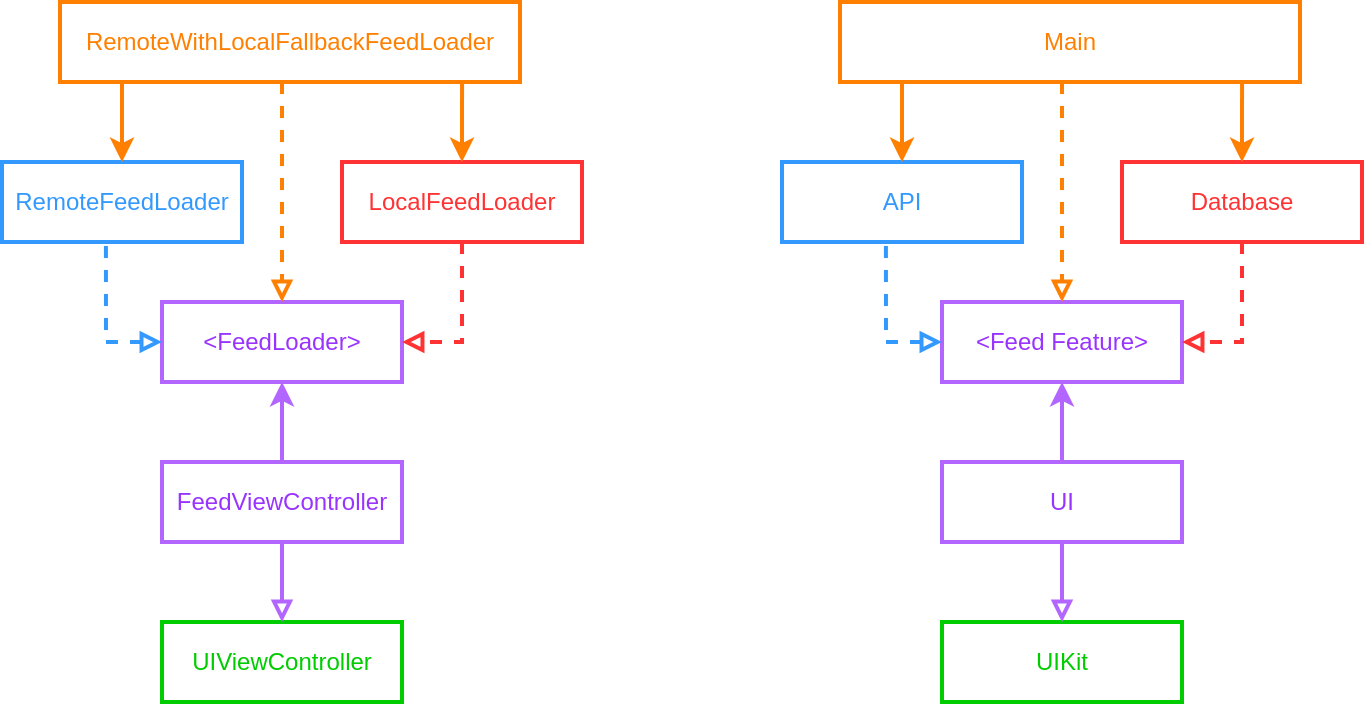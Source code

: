 <mxfile version="24.3.1" type="github">
  <diagram name="Сторінка-1" id="PxG06iyKeexJ1y8sfxdK">
    <mxGraphModel dx="1026" dy="691" grid="1" gridSize="10" guides="1" tooltips="1" connect="1" arrows="1" fold="1" page="1" pageScale="1" pageWidth="827" pageHeight="1169" math="0" shadow="0">
      <root>
        <mxCell id="0" />
        <mxCell id="1" parent="0" />
        <mxCell id="_yezeSAtM-JNvSMhmO6c-1" value="FeedViewController" style="rounded=0;whiteSpace=wrap;html=1;fillColor=none;strokeColor=#B266FF;strokeWidth=2;fontColor=#9933FF;" parent="1" vertex="1">
          <mxGeometry x="150" y="360" width="120" height="40" as="geometry" />
        </mxCell>
        <mxCell id="_yezeSAtM-JNvSMhmO6c-2" value="UIViewController" style="rounded=0;whiteSpace=wrap;html=1;fillColor=none;strokeColor=#00CC00;strokeWidth=2;fontColor=#00CC00;" parent="1" vertex="1">
          <mxGeometry x="150" y="440" width="120" height="40" as="geometry" />
        </mxCell>
        <mxCell id="_yezeSAtM-JNvSMhmO6c-3" value="" style="endArrow=block;html=1;rounded=0;entryX=0.5;entryY=0;entryDx=0;entryDy=0;exitX=0.5;exitY=1;exitDx=0;exitDy=0;strokeWidth=2;strokeColor=#B266FF;endFill=0;" parent="1" source="_yezeSAtM-JNvSMhmO6c-1" target="_yezeSAtM-JNvSMhmO6c-2" edge="1">
          <mxGeometry width="50" height="50" relative="1" as="geometry">
            <mxPoint x="190" y="410" as="sourcePoint" />
            <mxPoint x="240" y="360" as="targetPoint" />
          </mxGeometry>
        </mxCell>
        <mxCell id="_yezeSAtM-JNvSMhmO6c-4" value="&amp;lt;FeedLoader&amp;gt;" style="rounded=0;whiteSpace=wrap;html=1;fillColor=none;strokeColor=#B266FF;strokeWidth=2;fontColor=#9933FF;" parent="1" vertex="1">
          <mxGeometry x="150" y="280" width="120" height="40" as="geometry" />
        </mxCell>
        <mxCell id="_yezeSAtM-JNvSMhmO6c-5" value="" style="endArrow=classic;html=1;rounded=0;entryX=0.5;entryY=1;entryDx=0;entryDy=0;exitX=0.5;exitY=0;exitDx=0;exitDy=0;strokeWidth=2;strokeColor=#B266FF;" parent="1" source="_yezeSAtM-JNvSMhmO6c-1" target="_yezeSAtM-JNvSMhmO6c-4" edge="1">
          <mxGeometry width="50" height="50" relative="1" as="geometry">
            <mxPoint x="190" y="410" as="sourcePoint" />
            <mxPoint x="240" y="360" as="targetPoint" />
          </mxGeometry>
        </mxCell>
        <mxCell id="_yezeSAtM-JNvSMhmO6c-6" value="RemoteFeedLoader" style="rounded=0;whiteSpace=wrap;html=1;fillColor=none;strokeColor=#3399FF;strokeWidth=2;fontColor=#3399FF;" parent="1" vertex="1">
          <mxGeometry x="70" y="210" width="120" height="40" as="geometry" />
        </mxCell>
        <mxCell id="_yezeSAtM-JNvSMhmO6c-7" value="" style="endArrow=block;html=1;rounded=0;exitX=0.433;exitY=1.05;exitDx=0;exitDy=0;exitPerimeter=0;entryX=0;entryY=0.5;entryDx=0;entryDy=0;strokeWidth=2;dashed=1;strokeColor=#3399FF;endFill=0;" parent="1" source="_yezeSAtM-JNvSMhmO6c-6" target="_yezeSAtM-JNvSMhmO6c-4" edge="1">
          <mxGeometry width="50" height="50" relative="1" as="geometry">
            <mxPoint x="190" y="410" as="sourcePoint" />
            <mxPoint x="240" y="360" as="targetPoint" />
            <Array as="points">
              <mxPoint x="122" y="300" />
            </Array>
          </mxGeometry>
        </mxCell>
        <mxCell id="_yezeSAtM-JNvSMhmO6c-8" value="LocalFeedLoader" style="rounded=0;whiteSpace=wrap;html=1;fillColor=none;strokeColor=#FF3333;strokeWidth=2;fontColor=#FF3333;" parent="1" vertex="1">
          <mxGeometry x="240" y="210" width="120" height="40" as="geometry" />
        </mxCell>
        <mxCell id="_yezeSAtM-JNvSMhmO6c-9" value="" style="endArrow=block;html=1;rounded=0;exitX=0.5;exitY=1;exitDx=0;exitDy=0;strokeWidth=2;dashed=1;strokeColor=#FF3333;entryX=1;entryY=0.5;entryDx=0;entryDy=0;fontColor=#FF3333;endFill=0;" parent="1" source="_yezeSAtM-JNvSMhmO6c-8" target="_yezeSAtM-JNvSMhmO6c-4" edge="1">
          <mxGeometry width="50" height="50" relative="1" as="geometry">
            <mxPoint x="132" y="262" as="sourcePoint" />
            <mxPoint x="280" y="310" as="targetPoint" />
            <Array as="points">
              <mxPoint x="300" y="300" />
            </Array>
          </mxGeometry>
        </mxCell>
        <mxCell id="_yezeSAtM-JNvSMhmO6c-10" value="RemoteWithLocalFallbackFeedLoader" style="rounded=0;whiteSpace=wrap;html=1;fillColor=none;strokeColor=#FF8000;strokeWidth=2;fontColor=#FF8000;" parent="1" vertex="1">
          <mxGeometry x="99" y="130" width="230" height="40" as="geometry" />
        </mxCell>
        <mxCell id="_yezeSAtM-JNvSMhmO6c-11" value="" style="endArrow=classic;html=1;rounded=0;entryX=0.5;entryY=0;entryDx=0;entryDy=0;strokeWidth=2;strokeColor=#FF8000;" parent="1" target="_yezeSAtM-JNvSMhmO6c-6" edge="1">
          <mxGeometry width="50" height="50" relative="1" as="geometry">
            <mxPoint x="130" y="170" as="sourcePoint" />
            <mxPoint x="240" y="360" as="targetPoint" />
          </mxGeometry>
        </mxCell>
        <mxCell id="_yezeSAtM-JNvSMhmO6c-12" value="" style="endArrow=classic;html=1;rounded=0;entryX=0.5;entryY=0;entryDx=0;entryDy=0;strokeWidth=2;strokeColor=#FF8000;exitX=0.874;exitY=1;exitDx=0;exitDy=0;exitPerimeter=0;" parent="1" source="_yezeSAtM-JNvSMhmO6c-10" target="_yezeSAtM-JNvSMhmO6c-8" edge="1">
          <mxGeometry width="50" height="50" relative="1" as="geometry">
            <mxPoint x="140" y="180" as="sourcePoint" />
            <mxPoint x="140" y="220" as="targetPoint" />
          </mxGeometry>
        </mxCell>
        <mxCell id="_yezeSAtM-JNvSMhmO6c-13" value="" style="endArrow=block;html=1;rounded=0;entryX=0.5;entryY=0;entryDx=0;entryDy=0;strokeWidth=2;strokeColor=#FF8000;endFill=0;dashed=1;" parent="1" target="_yezeSAtM-JNvSMhmO6c-4" edge="1">
          <mxGeometry width="50" height="50" relative="1" as="geometry">
            <mxPoint x="210" y="170" as="sourcePoint" />
            <mxPoint x="220" y="450" as="targetPoint" />
          </mxGeometry>
        </mxCell>
        <mxCell id="_yezeSAtM-JNvSMhmO6c-14" value="UI" style="rounded=0;whiteSpace=wrap;html=1;fillColor=none;strokeColor=#B266FF;strokeWidth=2;fontColor=#9933FF;" parent="1" vertex="1">
          <mxGeometry x="540" y="360" width="120" height="40" as="geometry" />
        </mxCell>
        <mxCell id="_yezeSAtM-JNvSMhmO6c-15" value="UIKit" style="rounded=0;whiteSpace=wrap;html=1;fillColor=none;strokeColor=#00CC00;strokeWidth=2;fontColor=#00CC00;" parent="1" vertex="1">
          <mxGeometry x="540" y="440" width="120" height="40" as="geometry" />
        </mxCell>
        <mxCell id="_yezeSAtM-JNvSMhmO6c-16" value="" style="endArrow=block;html=1;rounded=0;entryX=0.5;entryY=0;entryDx=0;entryDy=0;exitX=0.5;exitY=1;exitDx=0;exitDy=0;strokeWidth=2;strokeColor=#B266FF;endFill=0;" parent="1" source="_yezeSAtM-JNvSMhmO6c-14" target="_yezeSAtM-JNvSMhmO6c-15" edge="1">
          <mxGeometry width="50" height="50" relative="1" as="geometry">
            <mxPoint x="580" y="410" as="sourcePoint" />
            <mxPoint x="630" y="360" as="targetPoint" />
          </mxGeometry>
        </mxCell>
        <mxCell id="_yezeSAtM-JNvSMhmO6c-17" value="&amp;lt;Feed Feature&amp;gt;" style="rounded=0;whiteSpace=wrap;html=1;fillColor=none;strokeColor=#B266FF;strokeWidth=2;fontColor=#9933FF;" parent="1" vertex="1">
          <mxGeometry x="540" y="280" width="120" height="40" as="geometry" />
        </mxCell>
        <mxCell id="_yezeSAtM-JNvSMhmO6c-18" value="" style="endArrow=classic;html=1;rounded=0;entryX=0.5;entryY=1;entryDx=0;entryDy=0;exitX=0.5;exitY=0;exitDx=0;exitDy=0;strokeWidth=2;strokeColor=#B266FF;" parent="1" source="_yezeSAtM-JNvSMhmO6c-14" target="_yezeSAtM-JNvSMhmO6c-17" edge="1">
          <mxGeometry width="50" height="50" relative="1" as="geometry">
            <mxPoint x="580" y="410" as="sourcePoint" />
            <mxPoint x="630" y="360" as="targetPoint" />
          </mxGeometry>
        </mxCell>
        <mxCell id="_yezeSAtM-JNvSMhmO6c-19" value="API" style="rounded=0;whiteSpace=wrap;html=1;fillColor=none;strokeColor=#3399FF;strokeWidth=2;fontColor=#3399FF;" parent="1" vertex="1">
          <mxGeometry x="460" y="210" width="120" height="40" as="geometry" />
        </mxCell>
        <mxCell id="_yezeSAtM-JNvSMhmO6c-20" value="" style="endArrow=block;html=1;rounded=0;exitX=0.433;exitY=1.05;exitDx=0;exitDy=0;exitPerimeter=0;entryX=0;entryY=0.5;entryDx=0;entryDy=0;strokeWidth=2;dashed=1;strokeColor=#3399FF;endFill=0;" parent="1" source="_yezeSAtM-JNvSMhmO6c-19" target="_yezeSAtM-JNvSMhmO6c-17" edge="1">
          <mxGeometry width="50" height="50" relative="1" as="geometry">
            <mxPoint x="580" y="410" as="sourcePoint" />
            <mxPoint x="630" y="360" as="targetPoint" />
            <Array as="points">
              <mxPoint x="512" y="300" />
            </Array>
          </mxGeometry>
        </mxCell>
        <mxCell id="_yezeSAtM-JNvSMhmO6c-21" value="Database" style="rounded=0;whiteSpace=wrap;html=1;fillColor=none;strokeColor=#FF3333;strokeWidth=2;fontColor=#FF3333;" parent="1" vertex="1">
          <mxGeometry x="630" y="210" width="120" height="40" as="geometry" />
        </mxCell>
        <mxCell id="_yezeSAtM-JNvSMhmO6c-22" value="" style="endArrow=block;html=1;rounded=0;exitX=0.5;exitY=1;exitDx=0;exitDy=0;strokeWidth=2;dashed=1;strokeColor=#FF3333;entryX=1;entryY=0.5;entryDx=0;entryDy=0;fontColor=#FF3333;endFill=0;" parent="1" source="_yezeSAtM-JNvSMhmO6c-21" target="_yezeSAtM-JNvSMhmO6c-17" edge="1">
          <mxGeometry width="50" height="50" relative="1" as="geometry">
            <mxPoint x="522" y="262" as="sourcePoint" />
            <mxPoint x="670" y="310" as="targetPoint" />
            <Array as="points">
              <mxPoint x="690" y="300" />
            </Array>
          </mxGeometry>
        </mxCell>
        <mxCell id="_yezeSAtM-JNvSMhmO6c-23" value="Main" style="rounded=0;whiteSpace=wrap;html=1;fillColor=none;strokeColor=#FF8000;strokeWidth=2;fontColor=#FF8000;" parent="1" vertex="1">
          <mxGeometry x="489" y="130" width="230" height="40" as="geometry" />
        </mxCell>
        <mxCell id="_yezeSAtM-JNvSMhmO6c-24" value="" style="endArrow=classic;html=1;rounded=0;entryX=0.5;entryY=0;entryDx=0;entryDy=0;strokeWidth=2;strokeColor=#FF8000;" parent="1" target="_yezeSAtM-JNvSMhmO6c-19" edge="1">
          <mxGeometry width="50" height="50" relative="1" as="geometry">
            <mxPoint x="520" y="170" as="sourcePoint" />
            <mxPoint x="630" y="360" as="targetPoint" />
          </mxGeometry>
        </mxCell>
        <mxCell id="_yezeSAtM-JNvSMhmO6c-25" value="" style="endArrow=classic;html=1;rounded=0;entryX=0.5;entryY=0;entryDx=0;entryDy=0;strokeWidth=2;strokeColor=#FF8000;exitX=0.874;exitY=1;exitDx=0;exitDy=0;exitPerimeter=0;" parent="1" source="_yezeSAtM-JNvSMhmO6c-23" target="_yezeSAtM-JNvSMhmO6c-21" edge="1">
          <mxGeometry width="50" height="50" relative="1" as="geometry">
            <mxPoint x="530" y="180" as="sourcePoint" />
            <mxPoint x="530" y="220" as="targetPoint" />
          </mxGeometry>
        </mxCell>
        <mxCell id="_yezeSAtM-JNvSMhmO6c-26" value="" style="endArrow=block;html=1;rounded=0;entryX=0.5;entryY=0;entryDx=0;entryDy=0;strokeWidth=2;strokeColor=#FF8000;endFill=0;dashed=1;" parent="1" target="_yezeSAtM-JNvSMhmO6c-17" edge="1">
          <mxGeometry width="50" height="50" relative="1" as="geometry">
            <mxPoint x="600" y="170" as="sourcePoint" />
            <mxPoint x="610" y="450" as="targetPoint" />
          </mxGeometry>
        </mxCell>
      </root>
    </mxGraphModel>
  </diagram>
</mxfile>

